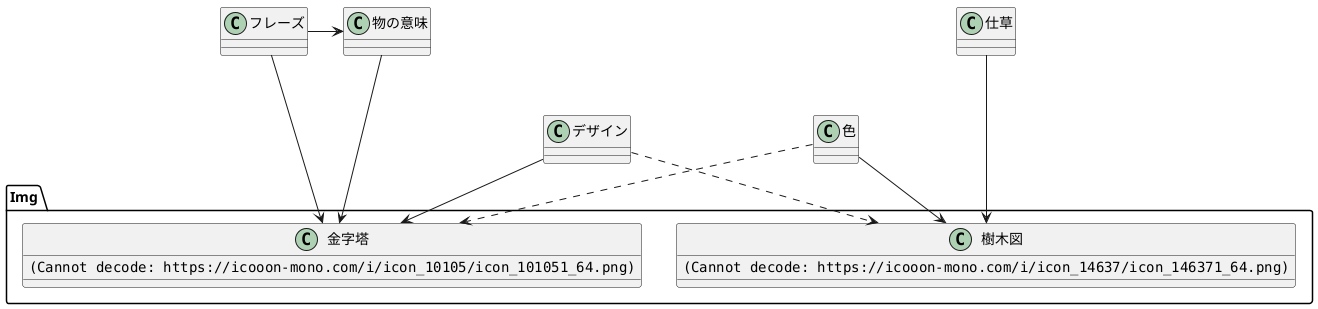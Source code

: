 @startuml 02color

folder Img{
    class 金字塔{
<img src="https://icooon-mono.com/i/icon_10105/icon_101051_64.png">
    }
    class 樹木図 {
        <img src="https://icooon-mono.com/i/icon_14637/icon_146371_64.png">
    }
}

class フレーズ
フレーズ ---> 金字塔

class 物の意味
フレーズ -> 物の意味
物の意味 ---> 金字塔

class デザイン
デザイン --> 金字塔
デザイン ..> 樹木図

class 仕草
仕草 ---> 樹木図

class 色
色 --> 樹木図
色 ..> 金字塔




@enduml